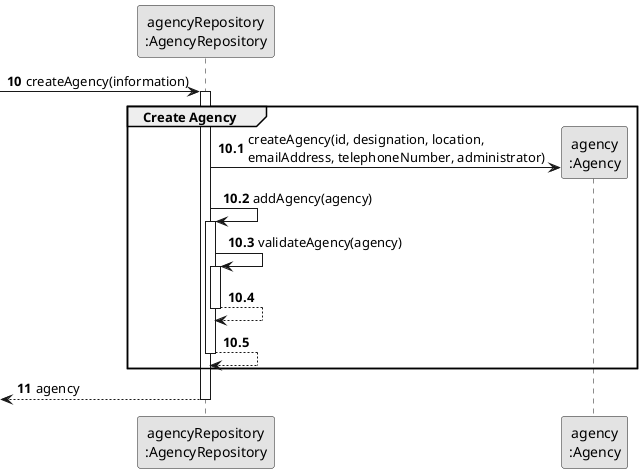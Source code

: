 @startuml
skinparam monochrome true
skinparam packageStyle rectangle
skinparam shadowing false

participant "agencyRepository\n:AgencyRepository" as AgencyRepository
participant "agency\n:Agency" as Agency

autonumber 10
-> AgencyRepository: createAgency(information)

autonumber 10.1
activate AgencyRepository
    group Create Agency

        AgencyRepository -> Agency**: createAgency(id, designation, location, \nemailAddress, telephoneNumber, administrator)
            AgencyRepository -> AgencyRepository: addAgency(agency)
            deactivate Agency
        activate AgencyRepository
            AgencyRepository -> AgencyRepository: validateAgency(agency)
            activate AgencyRepository
                AgencyRepository --> AgencyRepository
            deactivate AgencyRepository

            AgencyRepository --> AgencyRepository
        deactivate AgencyRepository
    end

    autonumber 11
    <-- AgencyRepository : agency
deactivate AgencyRepository


@enduml